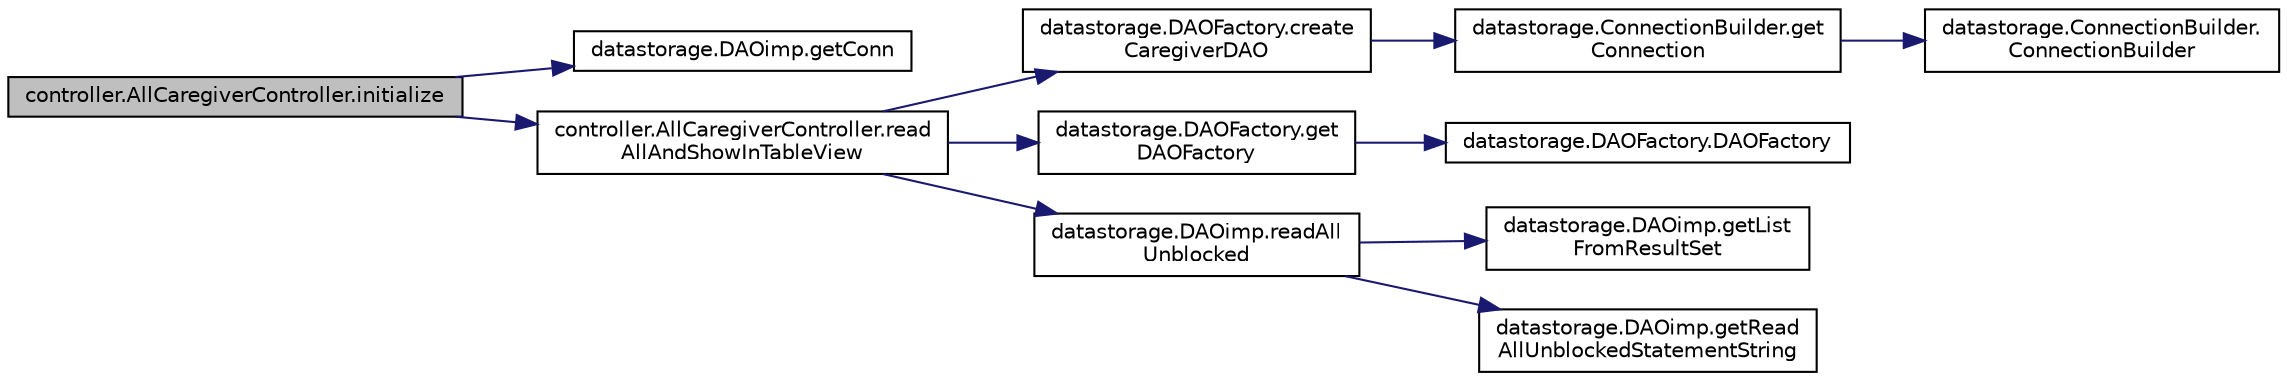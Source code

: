 digraph "controller.AllCaregiverController.initialize"
{
 // LATEX_PDF_SIZE
  edge [fontname="Helvetica",fontsize="10",labelfontname="Helvetica",labelfontsize="10"];
  node [fontname="Helvetica",fontsize="10",shape=record];
  rankdir="LR";
  Node1 [label="controller.AllCaregiverController.initialize",height=0.2,width=0.4,color="black", fillcolor="grey75", style="filled", fontcolor="black",tooltip=" "];
  Node1 -> Node2 [color="midnightblue",fontsize="10",style="solid",fontname="Helvetica"];
  Node2 [label="datastorage.DAOimp.getConn",height=0.2,width=0.4,color="black", fillcolor="white", style="filled",URL="$classdatastorage_1_1_d_a_oimp.html#a7cba120c50eff4cac29dfc5605841e74",tooltip=" "];
  Node1 -> Node3 [color="midnightblue",fontsize="10",style="solid",fontname="Helvetica"];
  Node3 [label="controller.AllCaregiverController.read\lAllAndShowInTableView",height=0.2,width=0.4,color="black", fillcolor="white", style="filled",URL="$classcontroller_1_1_all_caregiver_controller.html#a909f03c8669720337d0c91b66999e1d1",tooltip=" "];
  Node3 -> Node4 [color="midnightblue",fontsize="10",style="solid",fontname="Helvetica"];
  Node4 [label="datastorage.DAOFactory.create\lCaregiverDAO",height=0.2,width=0.4,color="black", fillcolor="white", style="filled",URL="$classdatastorage_1_1_d_a_o_factory.html#a245dea0aa1e64652b90cd158b9c5c0d2",tooltip=" "];
  Node4 -> Node5 [color="midnightblue",fontsize="10",style="solid",fontname="Helvetica"];
  Node5 [label="datastorage.ConnectionBuilder.get\lConnection",height=0.2,width=0.4,color="black", fillcolor="white", style="filled",URL="$classdatastorage_1_1_connection_builder.html#a217c33442528663e5d3199ade7c19ed1",tooltip=" "];
  Node5 -> Node6 [color="midnightblue",fontsize="10",style="solid",fontname="Helvetica"];
  Node6 [label="datastorage.ConnectionBuilder.\lConnectionBuilder",height=0.2,width=0.4,color="black", fillcolor="white", style="filled",URL="$classdatastorage_1_1_connection_builder.html#a9af3a7f1e527e35fae23c4e06e6494e7",tooltip=" "];
  Node3 -> Node7 [color="midnightblue",fontsize="10",style="solid",fontname="Helvetica"];
  Node7 [label="datastorage.DAOFactory.get\lDAOFactory",height=0.2,width=0.4,color="black", fillcolor="white", style="filled",URL="$classdatastorage_1_1_d_a_o_factory.html#a489d0947d5e2601ff8617b5e45cbea12",tooltip=" "];
  Node7 -> Node8 [color="midnightblue",fontsize="10",style="solid",fontname="Helvetica"];
  Node8 [label="datastorage.DAOFactory.DAOFactory",height=0.2,width=0.4,color="black", fillcolor="white", style="filled",URL="$classdatastorage_1_1_d_a_o_factory.html#ad381ed774680f7634e4d4ef879b039ae",tooltip=" "];
  Node3 -> Node9 [color="midnightblue",fontsize="10",style="solid",fontname="Helvetica"];
  Node9 [label="datastorage.DAOimp.readAll\lUnblocked",height=0.2,width=0.4,color="black", fillcolor="white", style="filled",URL="$classdatastorage_1_1_d_a_oimp.html#a62348aba3d586903f2d54d6bd3973338",tooltip=" "];
  Node9 -> Node10 [color="midnightblue",fontsize="10",style="solid",fontname="Helvetica"];
  Node10 [label="datastorage.DAOimp.getList\lFromResultSet",height=0.2,width=0.4,color="black", fillcolor="white", style="filled",URL="$classdatastorage_1_1_d_a_oimp.html#a1f0fcbb5b757af15b198c1d52fc0158b",tooltip=" "];
  Node9 -> Node11 [color="midnightblue",fontsize="10",style="solid",fontname="Helvetica"];
  Node11 [label="datastorage.DAOimp.getRead\lAllUnblockedStatementString",height=0.2,width=0.4,color="black", fillcolor="white", style="filled",URL="$classdatastorage_1_1_d_a_oimp.html#a3878f193969ec84b41892041a635d1a1",tooltip=" "];
}
